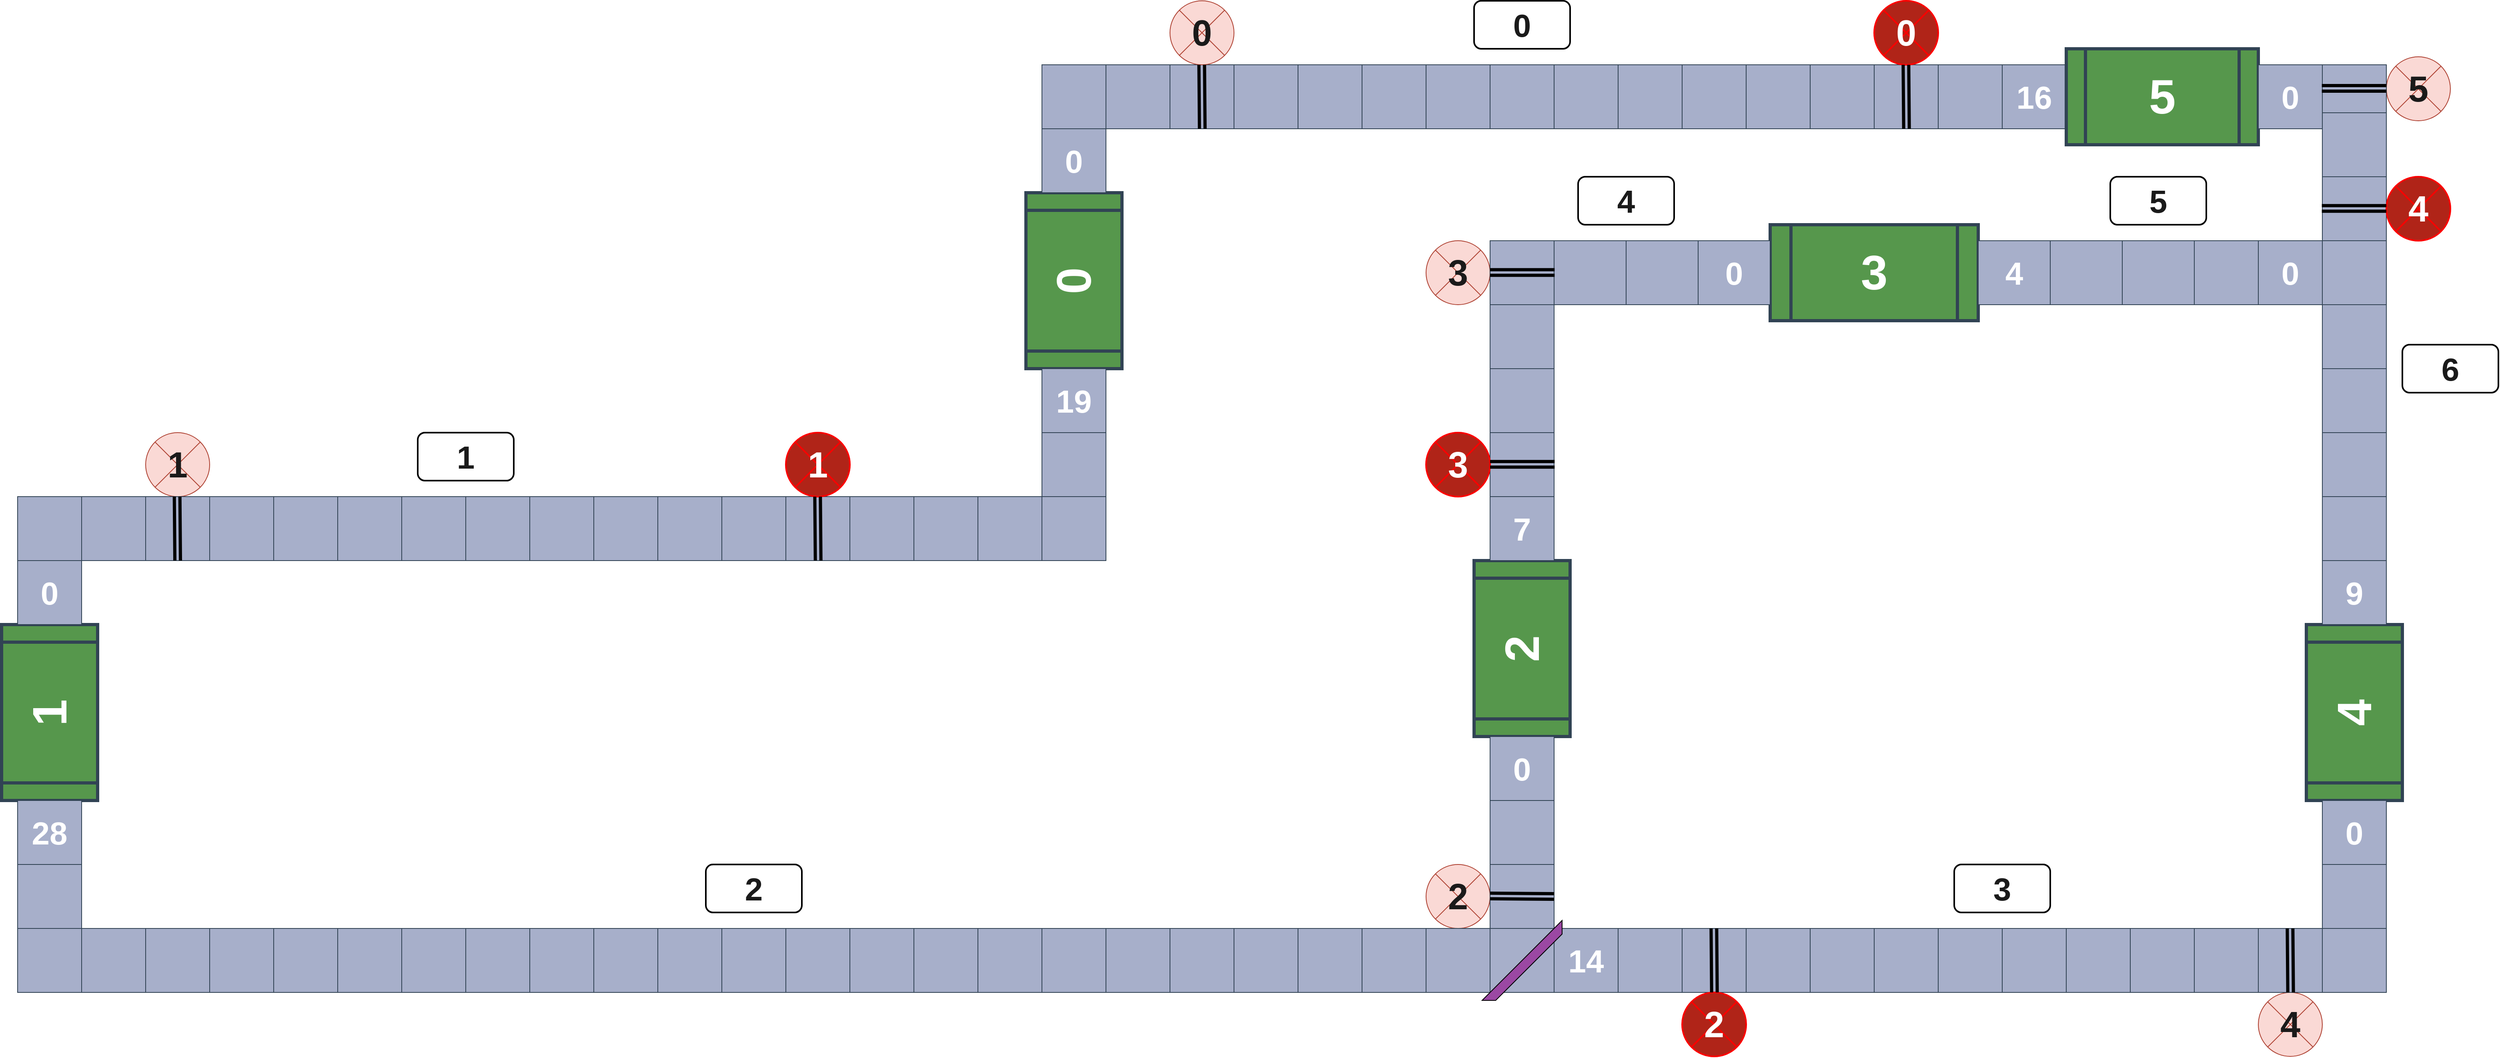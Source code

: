 <mxfile version="21.4.0" type="device">
  <diagram name="Page-1" id="yPgJPF17U72lU_apWw2P">
    <mxGraphModel dx="8225" dy="2000" grid="1" gridSize="10" guides="1" tooltips="1" connect="1" arrows="1" fold="1" page="1" pageScale="1" pageWidth="900" pageHeight="1600" background="#ffffff" math="0" shadow="0">
      <root>
        <mxCell id="0" />
        <mxCell id="1" parent="0" />
        <mxCell id="2UeZ1bjiQaoSKNEX52Vq-69" value="16" style="whiteSpace=wrap;html=1;aspect=fixed;fillColor=#A7AFCA;fontColor=#ffffff;strokeColor=#314354;fontSize=40;fontStyle=1" vertex="1" parent="1">
          <mxGeometry x="-2040" y="160" width="80" height="80" as="geometry" />
        </mxCell>
        <mxCell id="2UeZ1bjiQaoSKNEX52Vq-70" value="" style="whiteSpace=wrap;html=1;aspect=fixed;fillColor=#A7AFCA;fontColor=#ffffff;strokeColor=#314354;" vertex="1" parent="1">
          <mxGeometry x="-2120" y="160" width="80" height="80" as="geometry" />
        </mxCell>
        <mxCell id="2UeZ1bjiQaoSKNEX52Vq-71" value="" style="whiteSpace=wrap;html=1;aspect=fixed;fillColor=#A7AFCA;fontColor=#ffffff;strokeColor=#314354;" vertex="1" parent="1">
          <mxGeometry x="-2200" y="160" width="80" height="80" as="geometry" />
        </mxCell>
        <mxCell id="2UeZ1bjiQaoSKNEX52Vq-72" value="" style="whiteSpace=wrap;html=1;aspect=fixed;fillColor=#A7AFCA;fontColor=#ffffff;strokeColor=#314354;" vertex="1" parent="1">
          <mxGeometry x="-2280" y="160" width="80" height="80" as="geometry" />
        </mxCell>
        <mxCell id="2UeZ1bjiQaoSKNEX52Vq-73" value="" style="whiteSpace=wrap;html=1;aspect=fixed;fillColor=#A7AFCA;fontColor=#ffffff;strokeColor=#314354;" vertex="1" parent="1">
          <mxGeometry x="-2360" y="160" width="80" height="80" as="geometry" />
        </mxCell>
        <mxCell id="2UeZ1bjiQaoSKNEX52Vq-74" value="" style="whiteSpace=wrap;html=1;aspect=fixed;fillColor=#A7AFCA;fontColor=#ffffff;strokeColor=#314354;" vertex="1" parent="1">
          <mxGeometry x="-2440" y="160" width="80" height="80" as="geometry" />
        </mxCell>
        <mxCell id="2UeZ1bjiQaoSKNEX52Vq-75" value="" style="whiteSpace=wrap;html=1;aspect=fixed;fillColor=#A7AFCA;fontColor=#ffffff;strokeColor=#314354;" vertex="1" parent="1">
          <mxGeometry x="-2520" y="160" width="80" height="80" as="geometry" />
        </mxCell>
        <mxCell id="2UeZ1bjiQaoSKNEX52Vq-76" value="" style="whiteSpace=wrap;html=1;aspect=fixed;fillColor=#A7AFCA;fontColor=#ffffff;strokeColor=#314354;" vertex="1" parent="1">
          <mxGeometry x="-2600" y="160" width="80" height="80" as="geometry" />
        </mxCell>
        <mxCell id="2UeZ1bjiQaoSKNEX52Vq-77" value="" style="whiteSpace=wrap;html=1;aspect=fixed;fillColor=#A7AFCA;fontColor=#ffffff;strokeColor=#314354;" vertex="1" parent="1">
          <mxGeometry x="-2680" y="160" width="80" height="80" as="geometry" />
        </mxCell>
        <mxCell id="2UeZ1bjiQaoSKNEX52Vq-78" value="" style="whiteSpace=wrap;html=1;aspect=fixed;fillColor=#A7AFCA;fontColor=#ffffff;strokeColor=#314354;" vertex="1" parent="1">
          <mxGeometry x="-2760" y="160" width="80" height="80" as="geometry" />
        </mxCell>
        <mxCell id="2UeZ1bjiQaoSKNEX52Vq-79" value="" style="whiteSpace=wrap;html=1;aspect=fixed;fillColor=#A7AFCA;fontColor=#ffffff;strokeColor=#314354;" vertex="1" parent="1">
          <mxGeometry x="-2840" y="160" width="80" height="80" as="geometry" />
        </mxCell>
        <mxCell id="2UeZ1bjiQaoSKNEX52Vq-80" value="" style="whiteSpace=wrap;html=1;aspect=fixed;fillColor=#A7AFCA;fontColor=#ffffff;strokeColor=#314354;" vertex="1" parent="1">
          <mxGeometry x="-2920" y="160" width="80" height="80" as="geometry" />
        </mxCell>
        <mxCell id="2UeZ1bjiQaoSKNEX52Vq-81" value="" style="whiteSpace=wrap;html=1;aspect=fixed;fillColor=#A7AFCA;fontColor=#ffffff;strokeColor=#314354;" vertex="1" parent="1">
          <mxGeometry x="-3000" y="160" width="80" height="80" as="geometry" />
        </mxCell>
        <mxCell id="2UeZ1bjiQaoSKNEX52Vq-82" value="" style="whiteSpace=wrap;html=1;aspect=fixed;fillColor=#A7AFCA;fontColor=#ffffff;strokeColor=#314354;" vertex="1" parent="1">
          <mxGeometry x="-3080" y="160" width="80" height="80" as="geometry" />
        </mxCell>
        <mxCell id="2UeZ1bjiQaoSKNEX52Vq-83" value="" style="whiteSpace=wrap;html=1;aspect=fixed;fillColor=#A7AFCA;fontColor=#ffffff;strokeColor=#314354;" vertex="1" parent="1">
          <mxGeometry x="-3160" y="160" width="80" height="80" as="geometry" />
        </mxCell>
        <mxCell id="2UeZ1bjiQaoSKNEX52Vq-84" value="" style="whiteSpace=wrap;html=1;aspect=fixed;rounded=0;fillColor=#A7AFCA;fontColor=#ffffff;strokeColor=#314354;" vertex="1" parent="1">
          <mxGeometry x="-3240" y="160" width="80" height="80" as="geometry" />
        </mxCell>
        <mxCell id="2UeZ1bjiQaoSKNEX52Vq-85" value="&lt;font size=&quot;1&quot;&gt;&lt;b style=&quot;font-size: 60px;&quot;&gt;0&lt;/b&gt;&lt;/font&gt;" style="shape=process;whiteSpace=wrap;html=1;backgroundOutline=1;rotation=-90;fillColor=#56974C;fontColor=#FFFFFF;strokeColor=#314354;strokeWidth=4;" vertex="1" parent="1">
          <mxGeometry x="-3310" y="370" width="220" height="120" as="geometry" />
        </mxCell>
        <mxCell id="2UeZ1bjiQaoSKNEX52Vq-86" value="&lt;font size=&quot;1&quot;&gt;&lt;b style=&quot;font-size: 60px;&quot;&gt;2&lt;/b&gt;&lt;/font&gt;" style="shape=process;whiteSpace=wrap;html=1;backgroundOutline=1;rotation=-90;fillColor=#56974C;fontColor=#FFFFFF;strokeColor=#314354;strokeWidth=4;" vertex="1" parent="1">
          <mxGeometry x="-2750" y="830" width="220" height="120" as="geometry" />
        </mxCell>
        <mxCell id="2UeZ1bjiQaoSKNEX52Vq-87" value="&lt;font size=&quot;1&quot;&gt;&lt;b style=&quot;font-size: 60px;&quot;&gt;4&lt;/b&gt;&lt;/font&gt;" style="shape=process;whiteSpace=wrap;html=1;backgroundOutline=1;rotation=-90;fillColor=#56974C;fontColor=#FFFFFF;strokeColor=#314354;strokeWidth=4;" vertex="1" parent="1">
          <mxGeometry x="-1710" y="910" width="220" height="120" as="geometry" />
        </mxCell>
        <mxCell id="2UeZ1bjiQaoSKNEX52Vq-88" value="&lt;font size=&quot;1&quot;&gt;&lt;b style=&quot;font-size: 60px;&quot;&gt;1&lt;/b&gt;&lt;/font&gt;" style="shape=process;whiteSpace=wrap;html=1;backgroundOutline=1;rotation=-90;fillColor=#56974C;fontColor=#FFFFFF;strokeColor=#314354;strokeWidth=4;" vertex="1" parent="1">
          <mxGeometry x="-4590" y="910" width="220" height="120" as="geometry" />
        </mxCell>
        <mxCell id="2UeZ1bjiQaoSKNEX52Vq-89" value="&lt;font size=&quot;1&quot;&gt;&lt;b style=&quot;font-size: 60px;&quot;&gt;3&lt;/b&gt;&lt;/font&gt;" style="shape=process;whiteSpace=wrap;html=1;backgroundOutline=1;rotation=0;fillColor=#56974C;fontColor=#FFFFFF;strokeColor=#314354;strokeWidth=4;" vertex="1" parent="1">
          <mxGeometry x="-2330" y="360" width="260" height="120" as="geometry" />
        </mxCell>
        <mxCell id="2UeZ1bjiQaoSKNEX52Vq-90" value="&lt;font size=&quot;1&quot;&gt;&lt;b style=&quot;font-size: 60px;&quot;&gt;5&lt;/b&gt;&lt;/font&gt;" style="shape=process;whiteSpace=wrap;html=1;backgroundOutline=1;fillColor=#56974C;fontColor=#FFFFFF;strokeColor=#314354;strokeWidth=4;" vertex="1" parent="1">
          <mxGeometry x="-1960" y="140" width="240" height="120" as="geometry" />
        </mxCell>
        <mxCell id="2UeZ1bjiQaoSKNEX52Vq-91" value="&lt;b&gt;&lt;font style=&quot;font-size: 45px;&quot;&gt;0&lt;/font&gt;&lt;/b&gt;" style="shape=sumEllipse;perimeter=ellipsePerimeter;whiteSpace=wrap;html=1;backgroundOutline=1;fillColor=#fad9d5;strokeColor=#ae4132;fontColor=#1A1A1A;" vertex="1" parent="1">
          <mxGeometry x="-3080" y="80" width="80" height="80" as="geometry" />
        </mxCell>
        <mxCell id="2UeZ1bjiQaoSKNEX52Vq-92" value="&lt;b&gt;&lt;font style=&quot;font-size: 45px;&quot;&gt;1&lt;/font&gt;&lt;/b&gt;" style="shape=sumEllipse;perimeter=ellipsePerimeter;whiteSpace=wrap;html=1;backgroundOutline=1;fillColor=#fad9d5;strokeColor=#ae4132;fontColor=#1A1A1A;" vertex="1" parent="1">
          <mxGeometry x="-4360" y="620" width="80" height="80" as="geometry" />
        </mxCell>
        <mxCell id="2UeZ1bjiQaoSKNEX52Vq-93" value="&lt;b&gt;&lt;font style=&quot;font-size: 45px;&quot;&gt;4&lt;/font&gt;&lt;/b&gt;" style="shape=sumEllipse;perimeter=ellipsePerimeter;whiteSpace=wrap;html=1;backgroundOutline=1;fillColor=#fad9d5;strokeColor=#ae4132;fontColor=#1A1A1A;" vertex="1" parent="1">
          <mxGeometry x="-1720" y="1320" width="80" height="80" as="geometry" />
        </mxCell>
        <mxCell id="2UeZ1bjiQaoSKNEX52Vq-94" value="&lt;b&gt;&lt;font style=&quot;font-size: 45px;&quot;&gt;2&lt;/font&gt;&lt;/b&gt;" style="shape=sumEllipse;perimeter=ellipsePerimeter;whiteSpace=wrap;html=1;backgroundOutline=1;fillColor=#fad9d5;strokeColor=#ae4132;fontColor=#1A1A1A;" vertex="1" parent="1">
          <mxGeometry x="-2760" y="1160" width="80" height="80" as="geometry" />
        </mxCell>
        <mxCell id="2UeZ1bjiQaoSKNEX52Vq-95" value="&lt;b&gt;&lt;font style=&quot;font-size: 45px;&quot;&gt;3&lt;/font&gt;&lt;/b&gt;" style="shape=sumEllipse;perimeter=ellipsePerimeter;whiteSpace=wrap;html=1;backgroundOutline=1;fillColor=#fad9d5;strokeColor=#ae4132;fontColor=#1A1A1A;" vertex="1" parent="1">
          <mxGeometry x="-2760" y="380" width="80" height="80" as="geometry" />
        </mxCell>
        <mxCell id="2UeZ1bjiQaoSKNEX52Vq-96" value="&lt;b&gt;&lt;font style=&quot;font-size: 45px;&quot;&gt;5&lt;/font&gt;&lt;/b&gt;" style="shape=sumEllipse;perimeter=ellipsePerimeter;whiteSpace=wrap;html=1;backgroundOutline=1;fillColor=#fad9d5;strokeColor=#ae4132;fontColor=#1A1A1A;" vertex="1" parent="1">
          <mxGeometry x="-1560" y="150" width="80" height="80" as="geometry" />
        </mxCell>
        <mxCell id="2UeZ1bjiQaoSKNEX52Vq-97" value="0" style="whiteSpace=wrap;html=1;aspect=fixed;rounded=0;fillColor=#A7AFCA;fontColor=#ffffff;strokeColor=#314354;fontStyle=1;fontSize=40;" vertex="1" parent="1">
          <mxGeometry x="-3240" y="240" width="80" height="80" as="geometry" />
        </mxCell>
        <mxCell id="2UeZ1bjiQaoSKNEX52Vq-98" value="" style="whiteSpace=wrap;html=1;aspect=fixed;fillColor=#A7AFCA;strokeColor=#314354;fontColor=#ffffff;" vertex="1" parent="1">
          <mxGeometry x="-3240" y="700" width="80" height="80" as="geometry" />
        </mxCell>
        <mxCell id="2UeZ1bjiQaoSKNEX52Vq-99" value="" style="whiteSpace=wrap;html=1;aspect=fixed;fillColor=#A7AFCA;strokeColor=#314354;fontColor=#ffffff;" vertex="1" parent="1">
          <mxGeometry x="-3240" y="620" width="80" height="80" as="geometry" />
        </mxCell>
        <mxCell id="2UeZ1bjiQaoSKNEX52Vq-100" value="19" style="whiteSpace=wrap;html=1;aspect=fixed;rounded=0;fillColor=#A7AFCA;fontColor=#ffffff;strokeColor=#314354;fontSize=40;fontStyle=1" vertex="1" parent="1">
          <mxGeometry x="-3240" y="540" width="80" height="80" as="geometry" />
        </mxCell>
        <mxCell id="2UeZ1bjiQaoSKNEX52Vq-106" value="" style="whiteSpace=wrap;html=1;aspect=fixed;fillColor=#A7AFCA;strokeColor=#314354;fontColor=#ffffff;" vertex="1" parent="1">
          <mxGeometry x="-3400" y="700" width="80" height="80" as="geometry" />
        </mxCell>
        <mxCell id="2UeZ1bjiQaoSKNEX52Vq-107" value="" style="whiteSpace=wrap;html=1;aspect=fixed;fillColor=#A7AFCA;fontColor=#ffffff;strokeColor=#314354;" vertex="1" parent="1">
          <mxGeometry x="-3480" y="700" width="80" height="80" as="geometry" />
        </mxCell>
        <mxCell id="2UeZ1bjiQaoSKNEX52Vq-108" value="" style="whiteSpace=wrap;html=1;aspect=fixed;fillColor=#A7AFCA;fontColor=#ffffff;strokeColor=#314354;" vertex="1" parent="1">
          <mxGeometry x="-3560" y="700" width="80" height="80" as="geometry" />
        </mxCell>
        <mxCell id="2UeZ1bjiQaoSKNEX52Vq-109" value="" style="whiteSpace=wrap;html=1;aspect=fixed;fillColor=#A7AFCA;fontColor=#ffffff;strokeColor=#314354;" vertex="1" parent="1">
          <mxGeometry x="-3640" y="700" width="80" height="80" as="geometry" />
        </mxCell>
        <mxCell id="2UeZ1bjiQaoSKNEX52Vq-110" value="" style="whiteSpace=wrap;html=1;aspect=fixed;fillColor=#A7AFCA;fontColor=#ffffff;strokeColor=#314354;" vertex="1" parent="1">
          <mxGeometry x="-3720" y="700" width="80" height="80" as="geometry" />
        </mxCell>
        <mxCell id="2UeZ1bjiQaoSKNEX52Vq-111" value="" style="whiteSpace=wrap;html=1;aspect=fixed;fillColor=#A7AFCA;fontColor=#ffffff;strokeColor=#314354;" vertex="1" parent="1">
          <mxGeometry x="-3800" y="700" width="80" height="80" as="geometry" />
        </mxCell>
        <mxCell id="2UeZ1bjiQaoSKNEX52Vq-112" value="" style="whiteSpace=wrap;html=1;aspect=fixed;fillColor=#A7AFCA;fontColor=#ffffff;strokeColor=#314354;" vertex="1" parent="1">
          <mxGeometry x="-3880" y="700" width="80" height="80" as="geometry" />
        </mxCell>
        <mxCell id="2UeZ1bjiQaoSKNEX52Vq-113" value="" style="whiteSpace=wrap;html=1;aspect=fixed;fillColor=#A7AFCA;fontColor=#ffffff;strokeColor=#314354;" vertex="1" parent="1">
          <mxGeometry x="-3960" y="700" width="80" height="80" as="geometry" />
        </mxCell>
        <mxCell id="2UeZ1bjiQaoSKNEX52Vq-114" value="" style="whiteSpace=wrap;html=1;aspect=fixed;fillColor=#A7AFCA;fontColor=#ffffff;strokeColor=#314354;" vertex="1" parent="1">
          <mxGeometry x="-4040" y="700" width="80" height="80" as="geometry" />
        </mxCell>
        <mxCell id="2UeZ1bjiQaoSKNEX52Vq-115" value="" style="whiteSpace=wrap;html=1;aspect=fixed;fillColor=#A7AFCA;fontColor=#ffffff;strokeColor=#314354;" vertex="1" parent="1">
          <mxGeometry x="-4120" y="700" width="80" height="80" as="geometry" />
        </mxCell>
        <mxCell id="2UeZ1bjiQaoSKNEX52Vq-116" value="" style="whiteSpace=wrap;html=1;aspect=fixed;fillColor=#A7AFCA;fontColor=#ffffff;strokeColor=#314354;" vertex="1" parent="1">
          <mxGeometry x="-4200" y="700" width="80" height="80" as="geometry" />
        </mxCell>
        <mxCell id="2UeZ1bjiQaoSKNEX52Vq-117" value="" style="whiteSpace=wrap;html=1;aspect=fixed;fillColor=#A7AFCA;fontColor=#ffffff;strokeColor=#314354;" vertex="1" parent="1">
          <mxGeometry x="-4280" y="700" width="80" height="80" as="geometry" />
        </mxCell>
        <mxCell id="2UeZ1bjiQaoSKNEX52Vq-118" value="" style="whiteSpace=wrap;html=1;aspect=fixed;fillColor=#A7AFCA;fontColor=#ffffff;strokeColor=#314354;" vertex="1" parent="1">
          <mxGeometry x="-4360" y="700" width="80" height="80" as="geometry" />
        </mxCell>
        <mxCell id="2UeZ1bjiQaoSKNEX52Vq-119" value="" style="whiteSpace=wrap;html=1;aspect=fixed;fillColor=#A7AFCA;fontColor=#ffffff;strokeColor=#314354;" vertex="1" parent="1">
          <mxGeometry x="-4440" y="700" width="80" height="80" as="geometry" />
        </mxCell>
        <mxCell id="2UeZ1bjiQaoSKNEX52Vq-120" value="" style="whiteSpace=wrap;html=1;aspect=fixed;fillColor=#A7AFCA;fontColor=#ffffff;strokeColor=#314354;" vertex="1" parent="1">
          <mxGeometry x="-4520" y="700" width="80" height="80" as="geometry" />
        </mxCell>
        <mxCell id="2UeZ1bjiQaoSKNEX52Vq-121" value="0" style="whiteSpace=wrap;html=1;aspect=fixed;fillColor=#A7AFCA;fontColor=#ffffff;strokeColor=#314354;fontSize=40;fontStyle=1" vertex="1" parent="1">
          <mxGeometry x="-4520" y="780" width="80" height="80" as="geometry" />
        </mxCell>
        <mxCell id="2UeZ1bjiQaoSKNEX52Vq-122" value="28" style="whiteSpace=wrap;html=1;aspect=fixed;fillColor=#A7AFCA;fontColor=#ffffff;strokeColor=#314354;fontSize=40;fontStyle=1" vertex="1" parent="1">
          <mxGeometry x="-4520" y="1080" width="80" height="80" as="geometry" />
        </mxCell>
        <mxCell id="2UeZ1bjiQaoSKNEX52Vq-123" value="" style="whiteSpace=wrap;html=1;aspect=fixed;fillColor=#A7AFCA;fontColor=#ffffff;strokeColor=#314354;" vertex="1" parent="1">
          <mxGeometry x="-4520" y="1160" width="80" height="80" as="geometry" />
        </mxCell>
        <mxCell id="2UeZ1bjiQaoSKNEX52Vq-124" value="" style="whiteSpace=wrap;html=1;aspect=fixed;fillColor=#A7AFCA;fontColor=#ffffff;strokeColor=#314354;" vertex="1" parent="1">
          <mxGeometry x="-4520" y="1240" width="80" height="80" as="geometry" />
        </mxCell>
        <mxCell id="2UeZ1bjiQaoSKNEX52Vq-174" value="" style="whiteSpace=wrap;html=1;aspect=fixed;fillColor=#A7AFCA;fontColor=#ffffff;strokeColor=#314354;" vertex="1" parent="1">
          <mxGeometry x="-1640" y="1160" width="80" height="80" as="geometry" />
        </mxCell>
        <mxCell id="2UeZ1bjiQaoSKNEX52Vq-175" value="0" style="whiteSpace=wrap;html=1;aspect=fixed;fillColor=#A7AFCA;fontColor=#ffffff;strokeColor=#314354;fontSize=40;fontStyle=1" vertex="1" parent="1">
          <mxGeometry x="-1640" y="1080" width="80" height="80" as="geometry" />
        </mxCell>
        <mxCell id="2UeZ1bjiQaoSKNEX52Vq-176" value="" style="whiteSpace=wrap;html=1;aspect=fixed;fillColor=#A7AFCA;fontColor=#ffffff;strokeColor=#314354;" vertex="1" parent="1">
          <mxGeometry x="-1640" y="1240" width="80" height="80" as="geometry" />
        </mxCell>
        <mxCell id="2UeZ1bjiQaoSKNEX52Vq-177" value="" style="whiteSpace=wrap;html=1;aspect=fixed;fillColor=#A7AFCA;fontColor=#ffffff;strokeColor=#314354;" vertex="1" parent="1">
          <mxGeometry x="-1720" y="1240" width="80" height="80" as="geometry" />
        </mxCell>
        <mxCell id="2UeZ1bjiQaoSKNEX52Vq-179" value="" style="whiteSpace=wrap;html=1;aspect=fixed;fillColor=#A7AFCA;fontColor=#ffffff;strokeColor=#314354;" vertex="1" parent="1">
          <mxGeometry x="-1800" y="1240" width="80" height="80" as="geometry" />
        </mxCell>
        <mxCell id="2UeZ1bjiQaoSKNEX52Vq-180" value="" style="whiteSpace=wrap;html=1;aspect=fixed;fillColor=#A7AFCA;fontColor=#ffffff;strokeColor=#314354;" vertex="1" parent="1">
          <mxGeometry x="-1880" y="1240" width="80" height="80" as="geometry" />
        </mxCell>
        <mxCell id="2UeZ1bjiQaoSKNEX52Vq-181" value="" style="whiteSpace=wrap;html=1;aspect=fixed;fillColor=#A7AFCA;fontColor=#ffffff;strokeColor=#314354;" vertex="1" parent="1">
          <mxGeometry x="-1960" y="1240" width="80" height="80" as="geometry" />
        </mxCell>
        <mxCell id="2UeZ1bjiQaoSKNEX52Vq-182" value="" style="whiteSpace=wrap;html=1;aspect=fixed;fillColor=#A7AFCA;fontColor=#ffffff;strokeColor=#314354;" vertex="1" parent="1">
          <mxGeometry x="-2040" y="1240" width="80" height="80" as="geometry" />
        </mxCell>
        <mxCell id="2UeZ1bjiQaoSKNEX52Vq-183" value="" style="whiteSpace=wrap;html=1;aspect=fixed;fillColor=#A7AFCA;fontColor=#ffffff;strokeColor=#314354;" vertex="1" parent="1">
          <mxGeometry x="-2120" y="1240" width="80" height="80" as="geometry" />
        </mxCell>
        <mxCell id="2UeZ1bjiQaoSKNEX52Vq-184" value="" style="whiteSpace=wrap;html=1;aspect=fixed;fillColor=#A7AFCA;fontColor=#ffffff;strokeColor=#314354;" vertex="1" parent="1">
          <mxGeometry x="-2200" y="1240" width="80" height="80" as="geometry" />
        </mxCell>
        <mxCell id="2UeZ1bjiQaoSKNEX52Vq-185" value="" style="whiteSpace=wrap;html=1;aspect=fixed;fillColor=#A7AFCA;fontColor=#ffffff;strokeColor=#314354;" vertex="1" parent="1">
          <mxGeometry x="-2280" y="1240" width="80" height="80" as="geometry" />
        </mxCell>
        <mxCell id="2UeZ1bjiQaoSKNEX52Vq-186" value="" style="whiteSpace=wrap;html=1;aspect=fixed;fillColor=#A7AFCA;fontColor=#ffffff;strokeColor=#314354;" vertex="1" parent="1">
          <mxGeometry x="-2360" y="1240" width="80" height="80" as="geometry" />
        </mxCell>
        <mxCell id="2UeZ1bjiQaoSKNEX52Vq-187" value="" style="whiteSpace=wrap;html=1;aspect=fixed;fillColor=#A7AFCA;fontColor=#ffffff;strokeColor=#314354;" vertex="1" parent="1">
          <mxGeometry x="-2440" y="1240" width="80" height="80" as="geometry" />
        </mxCell>
        <mxCell id="2UeZ1bjiQaoSKNEX52Vq-188" value="" style="whiteSpace=wrap;html=1;aspect=fixed;fillColor=#A7AFCA;fontColor=#ffffff;strokeColor=#314354;" vertex="1" parent="1">
          <mxGeometry x="-2520" y="1240" width="80" height="80" as="geometry" />
        </mxCell>
        <mxCell id="2UeZ1bjiQaoSKNEX52Vq-189" value="14" style="whiteSpace=wrap;html=1;aspect=fixed;fillColor=#A7AFCA;fontColor=#ffffff;strokeColor=#314354;fontSize=40;fontStyle=1" vertex="1" parent="1">
          <mxGeometry x="-2600" y="1240" width="80" height="80" as="geometry" />
        </mxCell>
        <mxCell id="2UeZ1bjiQaoSKNEX52Vq-190" value="0" style="whiteSpace=wrap;html=1;aspect=fixed;fillColor=#A7AFCA;fontColor=#ffffff;strokeColor=#314354;fontSize=40;fontStyle=1" vertex="1" parent="1">
          <mxGeometry x="-2680" y="1000" width="80" height="80" as="geometry" />
        </mxCell>
        <mxCell id="2UeZ1bjiQaoSKNEX52Vq-191" value="" style="whiteSpace=wrap;html=1;aspect=fixed;fillColor=#A7AFCA;fontColor=#ffffff;strokeColor=#314354;" vertex="1" parent="1">
          <mxGeometry x="-2680" y="1080" width="80" height="80" as="geometry" />
        </mxCell>
        <mxCell id="2UeZ1bjiQaoSKNEX52Vq-192" value="" style="whiteSpace=wrap;html=1;aspect=fixed;fillColor=#A7AFCA;fontColor=#ffffff;strokeColor=#314354;" vertex="1" parent="1">
          <mxGeometry x="-2680" y="1160" width="80" height="80" as="geometry" />
        </mxCell>
        <mxCell id="2UeZ1bjiQaoSKNEX52Vq-193" value="" style="whiteSpace=wrap;html=1;aspect=fixed;fillColor=#A7AFCA;fontColor=#ffffff;strokeColor=#314354;" vertex="1" parent="1">
          <mxGeometry x="-2680" y="1240" width="80" height="80" as="geometry" />
        </mxCell>
        <mxCell id="2UeZ1bjiQaoSKNEX52Vq-194" value="" style="whiteSpace=wrap;html=1;aspect=fixed;fillColor=#A7AFCA;fontColor=#ffffff;strokeColor=#314354;" vertex="1" parent="1">
          <mxGeometry x="-2760" y="1240" width="80" height="80" as="geometry" />
        </mxCell>
        <mxCell id="2UeZ1bjiQaoSKNEX52Vq-195" value="" style="whiteSpace=wrap;html=1;aspect=fixed;fillColor=#A7AFCA;fontColor=#ffffff;strokeColor=#314354;" vertex="1" parent="1">
          <mxGeometry x="-2840" y="1240" width="80" height="80" as="geometry" />
        </mxCell>
        <mxCell id="2UeZ1bjiQaoSKNEX52Vq-196" value="" style="whiteSpace=wrap;html=1;aspect=fixed;fillColor=#A7AFCA;fontColor=#ffffff;strokeColor=#314354;" vertex="1" parent="1">
          <mxGeometry x="-2920" y="1240" width="80" height="80" as="geometry" />
        </mxCell>
        <mxCell id="2UeZ1bjiQaoSKNEX52Vq-197" value="" style="whiteSpace=wrap;html=1;aspect=fixed;fillColor=#A7AFCA;fontColor=#ffffff;strokeColor=#314354;" vertex="1" parent="1">
          <mxGeometry x="-3000" y="1240" width="80" height="80" as="geometry" />
        </mxCell>
        <mxCell id="2UeZ1bjiQaoSKNEX52Vq-198" value="" style="whiteSpace=wrap;html=1;aspect=fixed;fillColor=#A7AFCA;fontColor=#ffffff;strokeColor=#314354;" vertex="1" parent="1">
          <mxGeometry x="-3080" y="1240" width="80" height="80" as="geometry" />
        </mxCell>
        <mxCell id="2UeZ1bjiQaoSKNEX52Vq-199" value="" style="whiteSpace=wrap;html=1;aspect=fixed;fillColor=#A7AFCA;fontColor=#ffffff;strokeColor=#314354;" vertex="1" parent="1">
          <mxGeometry x="-3160" y="1240" width="80" height="80" as="geometry" />
        </mxCell>
        <mxCell id="2UeZ1bjiQaoSKNEX52Vq-200" value="" style="whiteSpace=wrap;html=1;aspect=fixed;fillColor=#A7AFCA;fontColor=#ffffff;strokeColor=#314354;" vertex="1" parent="1">
          <mxGeometry x="-3240" y="1240" width="80" height="80" as="geometry" />
        </mxCell>
        <mxCell id="2UeZ1bjiQaoSKNEX52Vq-201" value="" style="whiteSpace=wrap;html=1;aspect=fixed;fillColor=#A7AFCA;fontColor=#ffffff;strokeColor=#314354;" vertex="1" parent="1">
          <mxGeometry x="-3320" y="1240" width="80" height="80" as="geometry" />
        </mxCell>
        <mxCell id="2UeZ1bjiQaoSKNEX52Vq-202" value="" style="whiteSpace=wrap;html=1;aspect=fixed;fillColor=#A7AFCA;fontColor=#ffffff;strokeColor=#314354;" vertex="1" parent="1">
          <mxGeometry x="-3400" y="1240" width="80" height="80" as="geometry" />
        </mxCell>
        <mxCell id="2UeZ1bjiQaoSKNEX52Vq-203" value="" style="whiteSpace=wrap;html=1;aspect=fixed;fillColor=#A7AFCA;fontColor=#ffffff;strokeColor=#314354;" vertex="1" parent="1">
          <mxGeometry x="-3480" y="1240" width="80" height="80" as="geometry" />
        </mxCell>
        <mxCell id="2UeZ1bjiQaoSKNEX52Vq-204" value="" style="whiteSpace=wrap;html=1;aspect=fixed;fillColor=#A7AFCA;fontColor=#ffffff;strokeColor=#314354;" vertex="1" parent="1">
          <mxGeometry x="-3560" y="1240" width="80" height="80" as="geometry" />
        </mxCell>
        <mxCell id="2UeZ1bjiQaoSKNEX52Vq-205" value="" style="whiteSpace=wrap;html=1;aspect=fixed;fillColor=#A7AFCA;fontColor=#ffffff;strokeColor=#314354;" vertex="1" parent="1">
          <mxGeometry x="-3640" y="1240" width="80" height="80" as="geometry" />
        </mxCell>
        <mxCell id="2UeZ1bjiQaoSKNEX52Vq-206" value="" style="whiteSpace=wrap;html=1;aspect=fixed;fillColor=#A7AFCA;fontColor=#ffffff;strokeColor=#314354;" vertex="1" parent="1">
          <mxGeometry x="-3720" y="1240" width="80" height="80" as="geometry" />
        </mxCell>
        <mxCell id="2UeZ1bjiQaoSKNEX52Vq-207" value="" style="whiteSpace=wrap;html=1;aspect=fixed;fillColor=#A7AFCA;fontColor=#ffffff;strokeColor=#314354;" vertex="1" parent="1">
          <mxGeometry x="-3800" y="1240" width="80" height="80" as="geometry" />
        </mxCell>
        <mxCell id="2UeZ1bjiQaoSKNEX52Vq-208" value="" style="whiteSpace=wrap;html=1;aspect=fixed;fillColor=#A7AFCA;fontColor=#ffffff;strokeColor=#314354;" vertex="1" parent="1">
          <mxGeometry x="-3880" y="1240" width="80" height="80" as="geometry" />
        </mxCell>
        <mxCell id="2UeZ1bjiQaoSKNEX52Vq-209" value="" style="whiteSpace=wrap;html=1;aspect=fixed;fillColor=#A7AFCA;fontColor=#ffffff;strokeColor=#314354;" vertex="1" parent="1">
          <mxGeometry x="-3960" y="1240" width="80" height="80" as="geometry" />
        </mxCell>
        <mxCell id="2UeZ1bjiQaoSKNEX52Vq-210" value="" style="whiteSpace=wrap;html=1;aspect=fixed;fillColor=#A7AFCA;fontColor=#ffffff;strokeColor=#314354;" vertex="1" parent="1">
          <mxGeometry x="-4040" y="1240" width="80" height="80" as="geometry" />
        </mxCell>
        <mxCell id="2UeZ1bjiQaoSKNEX52Vq-211" value="" style="whiteSpace=wrap;html=1;aspect=fixed;fillColor=#A7AFCA;fontColor=#ffffff;strokeColor=#314354;" vertex="1" parent="1">
          <mxGeometry x="-4120" y="1240" width="80" height="80" as="geometry" />
        </mxCell>
        <mxCell id="2UeZ1bjiQaoSKNEX52Vq-212" value="" style="whiteSpace=wrap;html=1;aspect=fixed;fillColor=#A7AFCA;fontColor=#ffffff;strokeColor=#314354;" vertex="1" parent="1">
          <mxGeometry x="-4200" y="1240" width="80" height="80" as="geometry" />
        </mxCell>
        <mxCell id="2UeZ1bjiQaoSKNEX52Vq-213" value="" style="whiteSpace=wrap;html=1;aspect=fixed;fillColor=#A7AFCA;fontColor=#ffffff;strokeColor=#314354;" vertex="1" parent="1">
          <mxGeometry x="-4280" y="1240" width="80" height="80" as="geometry" />
        </mxCell>
        <mxCell id="2UeZ1bjiQaoSKNEX52Vq-214" value="" style="whiteSpace=wrap;html=1;aspect=fixed;fillColor=#A7AFCA;fontColor=#ffffff;strokeColor=#314354;" vertex="1" parent="1">
          <mxGeometry x="-4360" y="1240" width="80" height="80" as="geometry" />
        </mxCell>
        <mxCell id="2UeZ1bjiQaoSKNEX52Vq-215" value="" style="whiteSpace=wrap;html=1;aspect=fixed;fillColor=#A7AFCA;fontColor=#ffffff;strokeColor=#314354;" vertex="1" parent="1">
          <mxGeometry x="-4440" y="1240" width="80" height="80" as="geometry" />
        </mxCell>
        <mxCell id="2UeZ1bjiQaoSKNEX52Vq-216" value="" style="whiteSpace=wrap;html=1;aspect=fixed;fillColor=#A7AFCA;strokeColor=#314354;fontColor=#ffffff;" vertex="1" parent="1">
          <mxGeometry x="-3320" y="700" width="80" height="80" as="geometry" />
        </mxCell>
        <mxCell id="2UeZ1bjiQaoSKNEX52Vq-219" value="" style="whiteSpace=wrap;html=1;aspect=fixed;fillColor=#A7AFCA;fontColor=#ffffff;strokeColor=#314354;" vertex="1" parent="1">
          <mxGeometry x="-2680" y="620" width="80" height="80" as="geometry" />
        </mxCell>
        <mxCell id="2UeZ1bjiQaoSKNEX52Vq-220" value="" style="whiteSpace=wrap;html=1;aspect=fixed;fillColor=#A7AFCA;fontColor=#ffffff;strokeColor=#314354;" vertex="1" parent="1">
          <mxGeometry x="-2680" y="540" width="80" height="80" as="geometry" />
        </mxCell>
        <mxCell id="2UeZ1bjiQaoSKNEX52Vq-221" value="7" style="whiteSpace=wrap;html=1;aspect=fixed;fillColor=#A7AFCA;fontColor=#ffffff;strokeColor=#314354;fontSize=40;fontStyle=1" vertex="1" parent="1">
          <mxGeometry x="-2680" y="700" width="80" height="80" as="geometry" />
        </mxCell>
        <mxCell id="2UeZ1bjiQaoSKNEX52Vq-222" value="" style="whiteSpace=wrap;html=1;aspect=fixed;fillColor=#A7AFCA;fontColor=#ffffff;strokeColor=#314354;" vertex="1" parent="1">
          <mxGeometry x="-2680" y="380" width="80" height="80" as="geometry" />
        </mxCell>
        <mxCell id="2UeZ1bjiQaoSKNEX52Vq-223" value="" style="whiteSpace=wrap;html=1;fillColor=#A7AFCA;fontColor=#ffffff;strokeColor=#314354;" vertex="1" parent="1">
          <mxGeometry x="-2600" y="380" width="90" height="80" as="geometry" />
        </mxCell>
        <mxCell id="2UeZ1bjiQaoSKNEX52Vq-224" value="" style="whiteSpace=wrap;html=1;aspect=fixed;fillColor=#A7AFCA;fontColor=#ffffff;strokeColor=#314354;" vertex="1" parent="1">
          <mxGeometry x="-2680" y="460" width="80" height="80" as="geometry" />
        </mxCell>
        <mxCell id="2UeZ1bjiQaoSKNEX52Vq-225" value="" style="whiteSpace=wrap;html=1;fillColor=#A7AFCA;fontColor=#ffffff;strokeColor=#314354;" vertex="1" parent="1">
          <mxGeometry x="-2510" y="380" width="90" height="80" as="geometry" />
        </mxCell>
        <mxCell id="2UeZ1bjiQaoSKNEX52Vq-226" value="0" style="whiteSpace=wrap;html=1;fillColor=#A7AFCA;fontColor=#ffffff;strokeColor=#314354;fontSize=40;fontStyle=1" vertex="1" parent="1">
          <mxGeometry x="-2420" y="380" width="90" height="80" as="geometry" />
        </mxCell>
        <mxCell id="2UeZ1bjiQaoSKNEX52Vq-227" value="" style="whiteSpace=wrap;html=1;aspect=fixed;fillColor=#A7AFCA;fontColor=#ffffff;strokeColor=#314354;" vertex="1" parent="1">
          <mxGeometry x="-1800" y="380" width="80" height="80" as="geometry" />
        </mxCell>
        <mxCell id="2UeZ1bjiQaoSKNEX52Vq-228" value="" style="whiteSpace=wrap;html=1;fillColor=#A7AFCA;fontColor=#ffffff;strokeColor=#314354;" vertex="1" parent="1">
          <mxGeometry x="-1890" y="380" width="90" height="80" as="geometry" />
        </mxCell>
        <mxCell id="2UeZ1bjiQaoSKNEX52Vq-229" value="" style="whiteSpace=wrap;html=1;fillColor=#A7AFCA;fontColor=#ffffff;strokeColor=#314354;" vertex="1" parent="1">
          <mxGeometry x="-1980" y="380" width="90" height="80" as="geometry" />
        </mxCell>
        <mxCell id="2UeZ1bjiQaoSKNEX52Vq-230" value="4" style="whiteSpace=wrap;html=1;fillColor=#A7AFCA;fontColor=#ffffff;strokeColor=#314354;fontSize=40;fontStyle=1" vertex="1" parent="1">
          <mxGeometry x="-2070" y="380" width="90" height="80" as="geometry" />
        </mxCell>
        <mxCell id="2UeZ1bjiQaoSKNEX52Vq-232" value="0" style="whiteSpace=wrap;html=1;aspect=fixed;fillColor=#A7AFCA;fontColor=#ffffff;strokeColor=#314354;fontSize=40;fontStyle=1" vertex="1" parent="1">
          <mxGeometry x="-1720" y="380" width="80" height="80" as="geometry" />
        </mxCell>
        <mxCell id="2UeZ1bjiQaoSKNEX52Vq-233" value="9" style="whiteSpace=wrap;html=1;aspect=fixed;fillColor=#A7AFCA;fontColor=#ffffff;strokeColor=#314354;fontSize=40;fontStyle=1" vertex="1" parent="1">
          <mxGeometry x="-1640" y="780" width="80" height="80" as="geometry" />
        </mxCell>
        <mxCell id="2UeZ1bjiQaoSKNEX52Vq-234" value="" style="whiteSpace=wrap;html=1;aspect=fixed;fillColor=#A7AFCA;fontColor=#ffffff;strokeColor=#314354;" vertex="1" parent="1">
          <mxGeometry x="-1640" y="700" width="80" height="80" as="geometry" />
        </mxCell>
        <mxCell id="2UeZ1bjiQaoSKNEX52Vq-235" value="" style="whiteSpace=wrap;html=1;aspect=fixed;fillColor=#A7AFCA;fontColor=#ffffff;strokeColor=#314354;" vertex="1" parent="1">
          <mxGeometry x="-1640" y="540" width="80" height="80" as="geometry" />
        </mxCell>
        <mxCell id="2UeZ1bjiQaoSKNEX52Vq-236" value="" style="whiteSpace=wrap;html=1;aspect=fixed;fillColor=#A7AFCA;fontColor=#ffffff;strokeColor=#314354;" vertex="1" parent="1">
          <mxGeometry x="-1640" y="620" width="80" height="80" as="geometry" />
        </mxCell>
        <mxCell id="2UeZ1bjiQaoSKNEX52Vq-237" value="" style="whiteSpace=wrap;html=1;aspect=fixed;fillColor=#A7AFCA;fontColor=#ffffff;strokeColor=#314354;" vertex="1" parent="1">
          <mxGeometry x="-1640" y="460" width="80" height="80" as="geometry" />
        </mxCell>
        <mxCell id="2UeZ1bjiQaoSKNEX52Vq-238" value="" style="whiteSpace=wrap;html=1;aspect=fixed;fillColor=#A7AFCA;fontColor=#ffffff;strokeColor=#314354;" vertex="1" parent="1">
          <mxGeometry x="-1640" y="380" width="80" height="80" as="geometry" />
        </mxCell>
        <mxCell id="2UeZ1bjiQaoSKNEX52Vq-239" value="" style="whiteSpace=wrap;html=1;aspect=fixed;fillColor=#A7AFCA;fontColor=#ffffff;strokeColor=#314354;" vertex="1" parent="1">
          <mxGeometry x="-1640" y="220" width="80" height="80" as="geometry" />
        </mxCell>
        <mxCell id="2UeZ1bjiQaoSKNEX52Vq-240" value="" style="whiteSpace=wrap;html=1;aspect=fixed;fillColor=#A7AFCA;fontColor=#ffffff;strokeColor=#314354;" vertex="1" parent="1">
          <mxGeometry x="-1640" y="300" width="80" height="80" as="geometry" />
        </mxCell>
        <mxCell id="2UeZ1bjiQaoSKNEX52Vq-242" value="0" style="whiteSpace=wrap;html=1;aspect=fixed;fillColor=#A7AFCA;fontColor=#ffffff;strokeColor=#314354;fontSize=40;fontStyle=1" vertex="1" parent="1">
          <mxGeometry x="-1720" y="160" width="80" height="80" as="geometry" />
        </mxCell>
        <mxCell id="2UeZ1bjiQaoSKNEX52Vq-244" value="" style="rounded=0;whiteSpace=wrap;html=1;fillColor=#A7AFCA;fontColor=#ffffff;strokeColor=#314354;" vertex="1" parent="1">
          <mxGeometry x="-1640" y="160" width="80" height="60" as="geometry" />
        </mxCell>
        <mxCell id="2UeZ1bjiQaoSKNEX52Vq-245" value="" style="shape=link;html=1;rounded=0;strokeWidth=4;" edge="1" parent="1">
          <mxGeometry width="100" relative="1" as="geometry">
            <mxPoint x="-2680" y="1199.33" as="sourcePoint" />
            <mxPoint x="-2600" y="1200" as="targetPoint" />
          </mxGeometry>
        </mxCell>
        <mxCell id="2UeZ1bjiQaoSKNEX52Vq-246" value="" style="shape=link;html=1;rounded=0;strokeWidth=4;" edge="1" parent="1">
          <mxGeometry width="100" relative="1" as="geometry">
            <mxPoint x="-4320.67" y="700" as="sourcePoint" />
            <mxPoint x="-4320" y="780" as="targetPoint" />
          </mxGeometry>
        </mxCell>
        <mxCell id="2UeZ1bjiQaoSKNEX52Vq-247" value="" style="shape=link;html=1;rounded=0;strokeWidth=4;fillColor=#f5f5f5;strokeColor=default;" edge="1" parent="1">
          <mxGeometry width="100" relative="1" as="geometry">
            <mxPoint x="-3040.33" y="160" as="sourcePoint" />
            <mxPoint x="-3039.66" y="240" as="targetPoint" />
          </mxGeometry>
        </mxCell>
        <mxCell id="2UeZ1bjiQaoSKNEX52Vq-248" value="" style="shape=link;html=1;rounded=0;strokeWidth=4;" edge="1" parent="1">
          <mxGeometry width="100" relative="1" as="geometry">
            <mxPoint x="-1680.33" y="1240" as="sourcePoint" />
            <mxPoint x="-1679.66" y="1320" as="targetPoint" />
          </mxGeometry>
        </mxCell>
        <mxCell id="2UeZ1bjiQaoSKNEX52Vq-249" value="" style="shape=link;html=1;rounded=0;strokeWidth=4;" edge="1" parent="1">
          <mxGeometry width="100" relative="1" as="geometry">
            <mxPoint x="-1640.67" y="189.5" as="sourcePoint" />
            <mxPoint x="-1560" y="189.5" as="targetPoint" />
          </mxGeometry>
        </mxCell>
        <mxCell id="2UeZ1bjiQaoSKNEX52Vq-250" value="" style="shape=link;html=1;rounded=0;strokeWidth=4;" edge="1" parent="1">
          <mxGeometry width="100" relative="1" as="geometry">
            <mxPoint x="-2680" y="419.77" as="sourcePoint" />
            <mxPoint x="-2599.33" y="419.77" as="targetPoint" />
          </mxGeometry>
        </mxCell>
        <mxCell id="2UeZ1bjiQaoSKNEX52Vq-251" value="&lt;b&gt;&lt;font style=&quot;font-size: 45px;&quot;&gt;0&lt;/font&gt;&lt;/b&gt;" style="shape=sumEllipse;perimeter=ellipsePerimeter;whiteSpace=wrap;html=1;backgroundOutline=1;fillColor=#B02418;fontColor=#ffffff;strokeColor=#FC0000;strokeWidth=2;" vertex="1" parent="1">
          <mxGeometry x="-2200" y="80" width="80" height="80" as="geometry" />
        </mxCell>
        <mxCell id="2UeZ1bjiQaoSKNEX52Vq-252" value="&lt;b&gt;&lt;font style=&quot;font-size: 45px;&quot;&gt;1&lt;/font&gt;&lt;/b&gt;" style="shape=sumEllipse;perimeter=ellipsePerimeter;whiteSpace=wrap;html=1;backgroundOutline=1;fillColor=#B02418;fontColor=#ffffff;strokeColor=#FC0000;strokeWidth=2;" vertex="1" parent="1">
          <mxGeometry x="-3560" y="620" width="80" height="80" as="geometry" />
        </mxCell>
        <mxCell id="2UeZ1bjiQaoSKNEX52Vq-253" value="&lt;b&gt;&lt;font style=&quot;font-size: 45px;&quot;&gt;3&lt;/font&gt;&lt;/b&gt;" style="shape=sumEllipse;perimeter=ellipsePerimeter;whiteSpace=wrap;html=1;backgroundOutline=1;fillColor=#B02418;fontColor=#ffffff;strokeColor=#FC0000;strokeWidth=2;" vertex="1" parent="1">
          <mxGeometry x="-2760" y="620" width="80" height="80" as="geometry" />
        </mxCell>
        <mxCell id="2UeZ1bjiQaoSKNEX52Vq-254" value="&lt;b&gt;&lt;font style=&quot;font-size: 45px;&quot;&gt;4&lt;/font&gt;&lt;/b&gt;" style="shape=sumEllipse;perimeter=ellipsePerimeter;whiteSpace=wrap;html=1;backgroundOutline=1;fillColor=#B02418;fontColor=#ffffff;strokeColor=#FC0000;strokeWidth=2;" vertex="1" parent="1">
          <mxGeometry x="-1560" y="300" width="80" height="80" as="geometry" />
        </mxCell>
        <mxCell id="2UeZ1bjiQaoSKNEX52Vq-255" value="&lt;b&gt;&lt;font style=&quot;font-size: 45px;&quot;&gt;2&lt;/font&gt;&lt;/b&gt;" style="shape=sumEllipse;perimeter=ellipsePerimeter;whiteSpace=wrap;html=1;backgroundOutline=1;fillColor=#B02418;fontColor=#ffffff;strokeColor=#FC0000;strokeWidth=2;" vertex="1" parent="1">
          <mxGeometry x="-2440" y="1320" width="80" height="80" as="geometry" />
        </mxCell>
        <mxCell id="2UeZ1bjiQaoSKNEX52Vq-256" value="" style="shape=link;html=1;rounded=0;strokeWidth=4;" edge="1" parent="1">
          <mxGeometry width="100" relative="1" as="geometry">
            <mxPoint x="-3520.33" y="700" as="sourcePoint" />
            <mxPoint x="-3519.66" y="780" as="targetPoint" />
          </mxGeometry>
        </mxCell>
        <mxCell id="2UeZ1bjiQaoSKNEX52Vq-257" value="" style="shape=link;html=1;rounded=0;fillColor=#647687;strokeColor=default;strokeWidth=4;" edge="1" parent="1">
          <mxGeometry width="100" relative="1" as="geometry">
            <mxPoint x="-2160.33" y="160" as="sourcePoint" />
            <mxPoint x="-2159.66" y="240" as="targetPoint" />
          </mxGeometry>
        </mxCell>
        <mxCell id="2UeZ1bjiQaoSKNEX52Vq-258" value="" style="shape=link;html=1;rounded=0;strokeWidth=4;" edge="1" parent="1">
          <mxGeometry width="100" relative="1" as="geometry">
            <mxPoint x="-2400.33" y="1240" as="sourcePoint" />
            <mxPoint x="-2399.66" y="1320" as="targetPoint" />
          </mxGeometry>
        </mxCell>
        <mxCell id="2UeZ1bjiQaoSKNEX52Vq-259" value="" style="shape=link;html=1;rounded=0;strokeWidth=4;" edge="1" parent="1">
          <mxGeometry width="100" relative="1" as="geometry">
            <mxPoint x="-2680" y="659.67" as="sourcePoint" />
            <mxPoint x="-2599.33" y="659.67" as="targetPoint" />
          </mxGeometry>
        </mxCell>
        <mxCell id="2UeZ1bjiQaoSKNEX52Vq-260" value="" style="shape=link;html=1;rounded=0;strokeWidth=4;" edge="1" parent="1">
          <mxGeometry width="100" relative="1" as="geometry">
            <mxPoint x="-1640.67" y="339.67" as="sourcePoint" />
            <mxPoint x="-1560" y="339.67" as="targetPoint" />
          </mxGeometry>
        </mxCell>
        <mxCell id="2UeZ1bjiQaoSKNEX52Vq-263" value="" style="verticalLabelPosition=bottom;verticalAlign=top;html=1;shape=mxgraph.basic.diag_stripe;dx=17;fillColor=#9B48A3;fontColor=#ffffff;strokeColor=default;" vertex="1" parent="1">
          <mxGeometry x="-2690" y="1230" width="100" height="100" as="geometry" />
        </mxCell>
        <mxCell id="2UeZ1bjiQaoSKNEX52Vq-270" value="&lt;b&gt;&lt;font style=&quot;font-size: 40px;&quot;&gt;0&lt;/font&gt;&lt;/b&gt;" style="rounded=1;whiteSpace=wrap;html=1;fillColor=#FFFFFF;strokeColor=#000000;fontColor=#1A1A1A;glass=0;strokeWidth=2;" vertex="1" parent="1">
          <mxGeometry x="-2700" y="80" width="120" height="60" as="geometry" />
        </mxCell>
        <mxCell id="2UeZ1bjiQaoSKNEX52Vq-271" value="&lt;b&gt;&lt;font style=&quot;font-size: 40px;&quot;&gt;1&lt;/font&gt;&lt;/b&gt;" style="rounded=1;whiteSpace=wrap;html=1;fillColor=#FFFFFF;strokeColor=#000000;fontColor=#1A1A1A;glass=0;strokeWidth=2;" vertex="1" parent="1">
          <mxGeometry x="-4020" y="620" width="120" height="60" as="geometry" />
        </mxCell>
        <mxCell id="2UeZ1bjiQaoSKNEX52Vq-272" value="&lt;b&gt;&lt;font style=&quot;font-size: 40px;&quot;&gt;2&lt;/font&gt;&lt;/b&gt;" style="rounded=1;whiteSpace=wrap;html=1;fillColor=#FFFFFF;strokeColor=#000000;fontColor=#1A1A1A;glass=0;strokeWidth=2;" vertex="1" parent="1">
          <mxGeometry x="-3660" y="1160" width="120" height="60" as="geometry" />
        </mxCell>
        <mxCell id="2UeZ1bjiQaoSKNEX52Vq-273" value="&lt;b&gt;&lt;font style=&quot;font-size: 40px;&quot;&gt;4&lt;/font&gt;&lt;/b&gt;" style="rounded=1;whiteSpace=wrap;html=1;fillColor=#FFFFFF;strokeColor=#000000;fontColor=#1A1A1A;glass=0;strokeWidth=2;" vertex="1" parent="1">
          <mxGeometry x="-2570" y="300" width="120" height="60" as="geometry" />
        </mxCell>
        <mxCell id="2UeZ1bjiQaoSKNEX52Vq-274" value="&lt;b&gt;&lt;font style=&quot;font-size: 40px;&quot;&gt;5&lt;/font&gt;&lt;/b&gt;" style="rounded=1;whiteSpace=wrap;html=1;fillColor=#FFFFFF;strokeColor=#000000;fontColor=#1A1A1A;glass=0;strokeWidth=2;" vertex="1" parent="1">
          <mxGeometry x="-1905" y="300" width="120" height="60" as="geometry" />
        </mxCell>
        <mxCell id="2UeZ1bjiQaoSKNEX52Vq-275" value="&lt;b&gt;&lt;font style=&quot;font-size: 40px;&quot;&gt;3&lt;/font&gt;&lt;/b&gt;" style="rounded=1;whiteSpace=wrap;html=1;fillColor=#FFFFFF;strokeColor=#000000;fontColor=#1A1A1A;glass=0;strokeWidth=2;" vertex="1" parent="1">
          <mxGeometry x="-2100" y="1160" width="120" height="60" as="geometry" />
        </mxCell>
        <mxCell id="2UeZ1bjiQaoSKNEX52Vq-276" value="&lt;b&gt;&lt;font style=&quot;font-size: 40px;&quot;&gt;6&lt;/font&gt;&lt;/b&gt;" style="rounded=1;whiteSpace=wrap;html=1;fillColor=#FFFFFF;strokeColor=#000000;fontColor=#1A1A1A;glass=0;strokeWidth=2;" vertex="1" parent="1">
          <mxGeometry x="-1540" y="510" width="120" height="60" as="geometry" />
        </mxCell>
      </root>
    </mxGraphModel>
  </diagram>
</mxfile>
